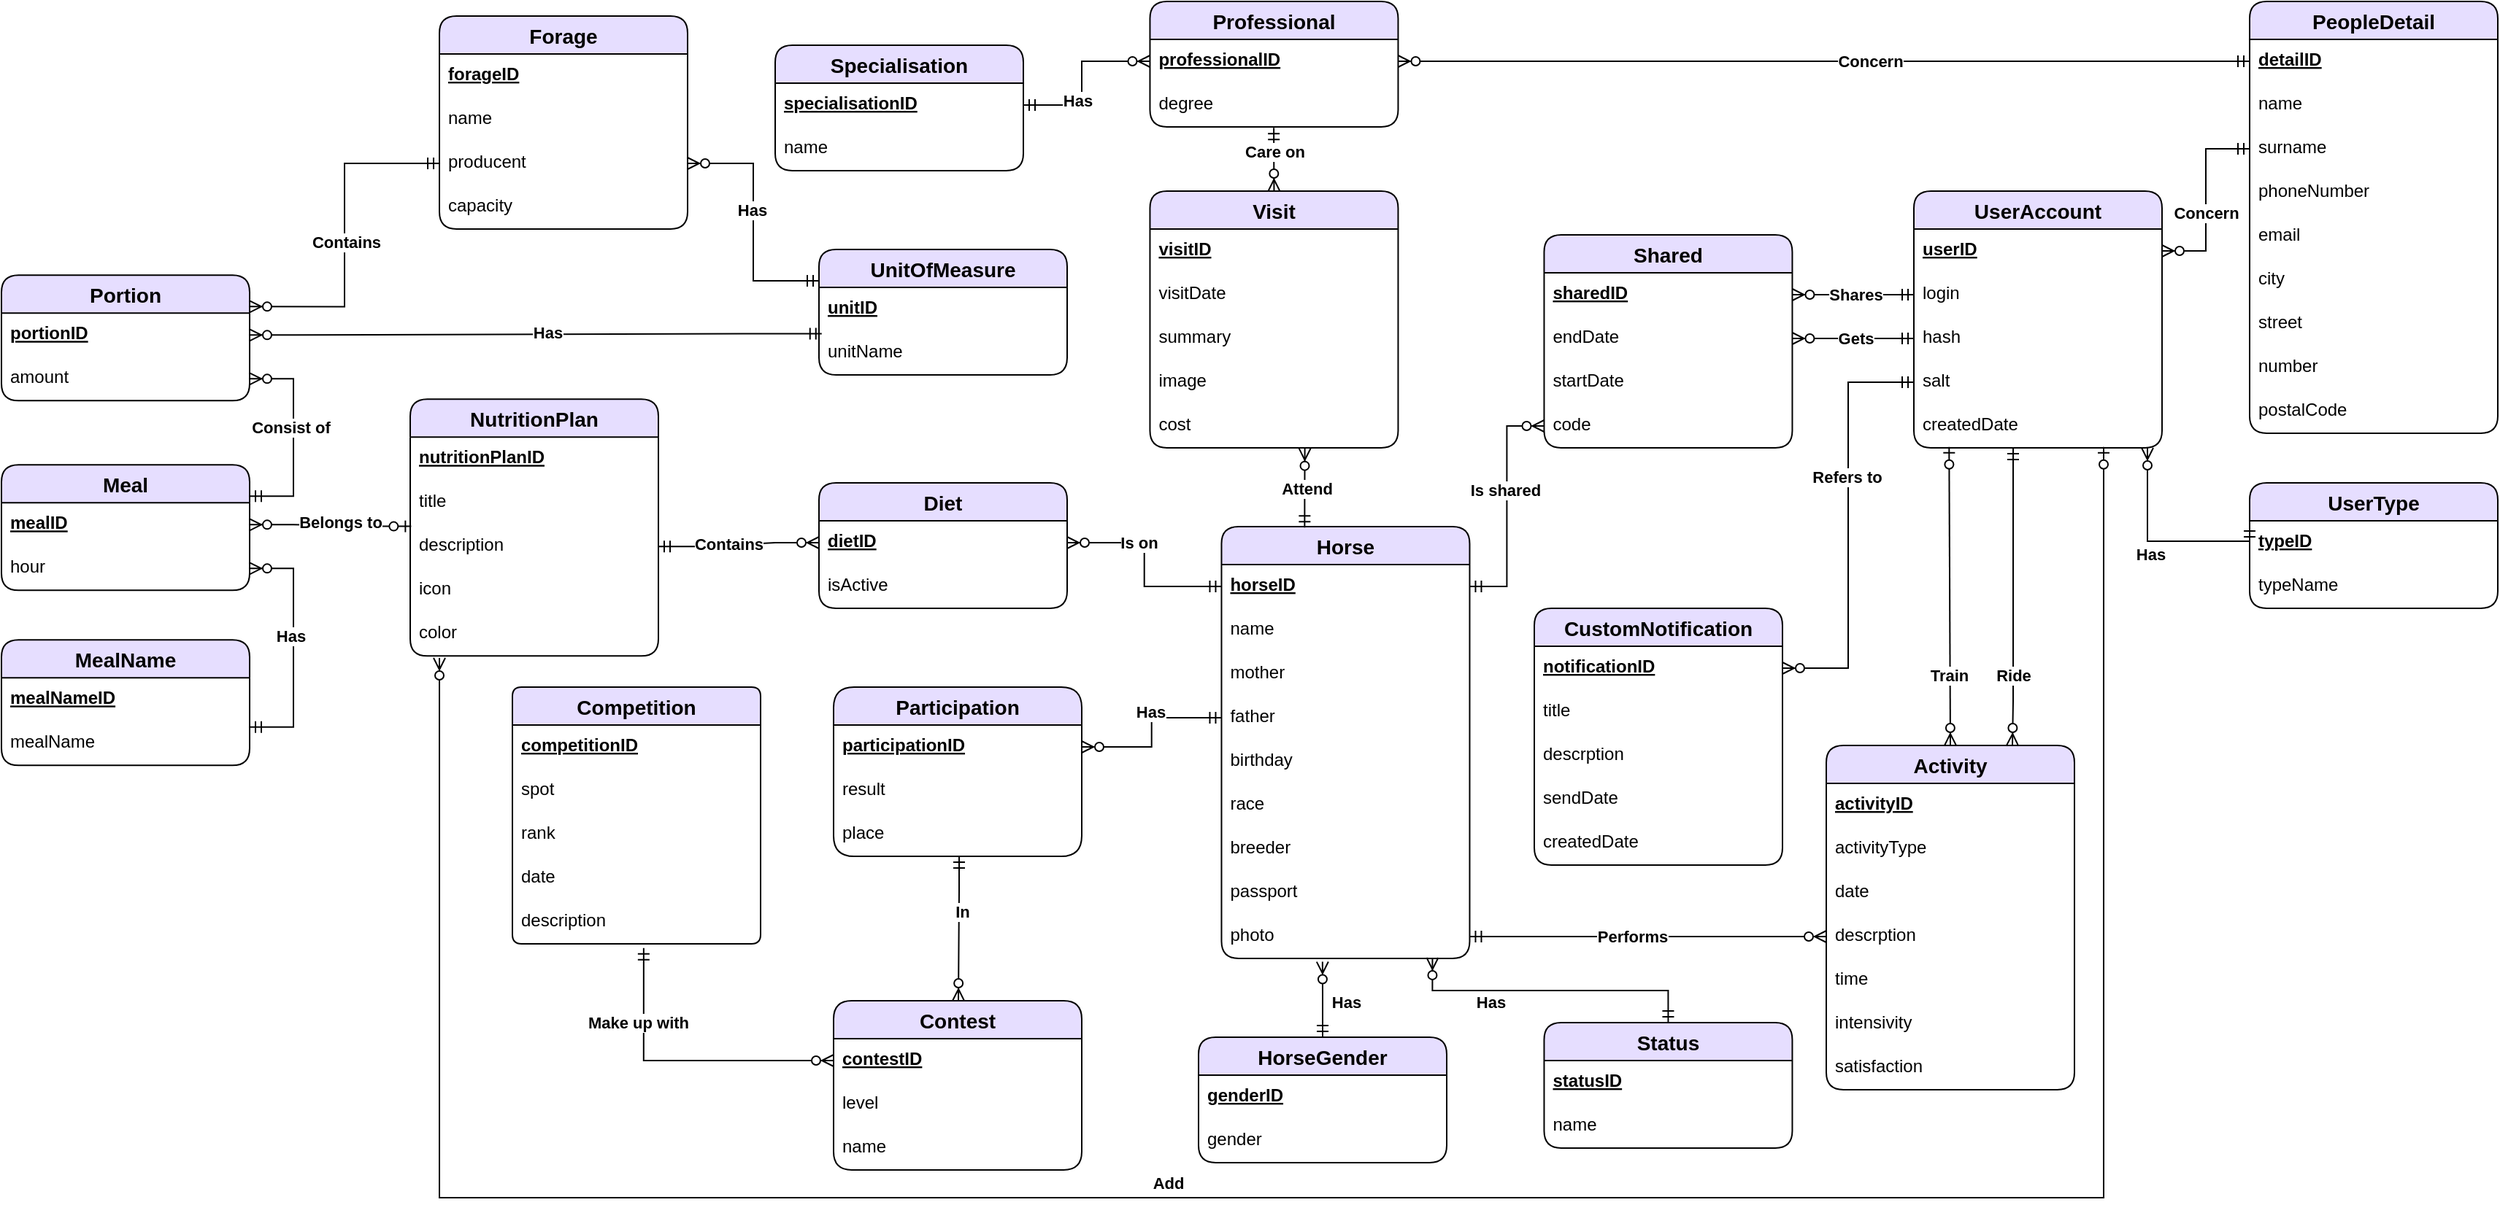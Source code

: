 <mxfile version="20.8.10" type="device"><diagram id="C5RBs43oDa-KdzZeNtuy" name="Page-1"><mxGraphModel dx="2208" dy="808" grid="1" gridSize="10" guides="1" tooltips="1" connect="1" arrows="1" fold="1" page="1" pageScale="1" pageWidth="827" pageHeight="1169" math="0" shadow="0"><root><mxCell id="WIyWlLk6GJQsqaUBKTNV-0"/><mxCell id="WIyWlLk6GJQsqaUBKTNV-1" parent="WIyWlLk6GJQsqaUBKTNV-0"/><mxCell id="zDGwmxYphDSbmNR07ebY-3" value="Forage" style="swimlane;fontStyle=1;childLayout=stackLayout;horizontal=1;startSize=26;horizontalStack=0;resizeParent=1;resizeParentMax=0;resizeLast=0;collapsible=1;marginBottom=0;align=center;fontSize=14;rounded=1;shadow=0;fillColor=#E6DEFF;swimlaneFillColor=#FFFFFF;" parent="WIyWlLk6GJQsqaUBKTNV-1" vertex="1"><mxGeometry x="-250" y="30" width="170" height="146" as="geometry"/></mxCell><mxCell id="zDGwmxYphDSbmNR07ebY-4" value="forageID" style="text;strokeColor=none;fillColor=none;spacingLeft=4;spacingRight=4;overflow=hidden;rotatable=0;points=[[0,0.5],[1,0.5]];portConstraint=eastwest;fontSize=12;fontStyle=5" parent="zDGwmxYphDSbmNR07ebY-3" vertex="1"><mxGeometry y="26" width="170" height="30" as="geometry"/></mxCell><mxCell id="zDGwmxYphDSbmNR07ebY-5" value="name" style="text;strokeColor=none;fillColor=none;spacingLeft=4;spacingRight=4;overflow=hidden;rotatable=0;points=[[0,0.5],[1,0.5]];portConstraint=eastwest;fontSize=12;" parent="zDGwmxYphDSbmNR07ebY-3" vertex="1"><mxGeometry y="56" width="170" height="30" as="geometry"/></mxCell><mxCell id="zDGwmxYphDSbmNR07ebY-8" value="producent" style="text;strokeColor=none;fillColor=none;spacingLeft=4;spacingRight=4;overflow=hidden;rotatable=0;points=[[0,0.5],[1,0.5]];portConstraint=eastwest;fontSize=12;" parent="zDGwmxYphDSbmNR07ebY-3" vertex="1"><mxGeometry y="86" width="170" height="30" as="geometry"/></mxCell><mxCell id="zDGwmxYphDSbmNR07ebY-6" value="capacity" style="text;strokeColor=none;fillColor=none;spacingLeft=4;spacingRight=4;overflow=hidden;rotatable=0;points=[[0,0.5],[1,0.5]];portConstraint=eastwest;fontSize=12;" parent="zDGwmxYphDSbmNR07ebY-3" vertex="1"><mxGeometry y="116" width="170" height="30" as="geometry"/></mxCell><mxCell id="zDGwmxYphDSbmNR07ebY-9" value="UnitOfMeasure" style="swimlane;fontStyle=1;childLayout=stackLayout;horizontal=1;startSize=26;horizontalStack=0;resizeParent=1;resizeParentMax=0;resizeLast=0;collapsible=1;marginBottom=0;align=center;fontSize=14;rounded=1;shadow=0;fillColor=#E6DEFF;swimlaneFillColor=#FFFFFF;" parent="WIyWlLk6GJQsqaUBKTNV-1" vertex="1"><mxGeometry x="10" y="190" width="170" height="86" as="geometry"/></mxCell><mxCell id="zDGwmxYphDSbmNR07ebY-10" value="unitID" style="text;strokeColor=none;fillColor=none;spacingLeft=4;spacingRight=4;overflow=hidden;rotatable=0;points=[[0,0.5],[1,0.5]];portConstraint=eastwest;fontSize=12;fontStyle=5" parent="zDGwmxYphDSbmNR07ebY-9" vertex="1"><mxGeometry y="26" width="170" height="30" as="geometry"/></mxCell><mxCell id="zDGwmxYphDSbmNR07ebY-11" value="unitName" style="text;strokeColor=none;fillColor=none;spacingLeft=4;spacingRight=4;overflow=hidden;rotatable=0;points=[[0,0.5],[1,0.5]];portConstraint=eastwest;fontSize=12;" parent="zDGwmxYphDSbmNR07ebY-9" vertex="1"><mxGeometry y="56" width="170" height="30" as="geometry"/></mxCell><mxCell id="zDGwmxYphDSbmNR07ebY-15" value="Visit" style="swimlane;fontStyle=1;childLayout=stackLayout;horizontal=1;startSize=26;horizontalStack=0;resizeParent=1;resizeParentMax=0;resizeLast=0;collapsible=1;marginBottom=0;align=center;fontSize=14;rounded=1;shadow=0;fillColor=#E6DEFF;swimlaneFillColor=#FFFFFF;" parent="WIyWlLk6GJQsqaUBKTNV-1" vertex="1"><mxGeometry x="236.73" y="150.0" width="170" height="176" as="geometry"/></mxCell><mxCell id="zDGwmxYphDSbmNR07ebY-16" value="visitID" style="text;strokeColor=none;fillColor=none;spacingLeft=4;spacingRight=4;overflow=hidden;rotatable=0;points=[[0,0.5],[1,0.5]];portConstraint=eastwest;fontSize=12;fontStyle=5" parent="zDGwmxYphDSbmNR07ebY-15" vertex="1"><mxGeometry y="26" width="170" height="30" as="geometry"/></mxCell><mxCell id="zDGwmxYphDSbmNR07ebY-17" value="visitDate" style="text;strokeColor=none;fillColor=none;spacingLeft=4;spacingRight=4;overflow=hidden;rotatable=0;points=[[0,0.5],[1,0.5]];portConstraint=eastwest;fontSize=12;" parent="zDGwmxYphDSbmNR07ebY-15" vertex="1"><mxGeometry y="56" width="170" height="30" as="geometry"/></mxCell><mxCell id="zDGwmxYphDSbmNR07ebY-18" value="summary" style="text;strokeColor=none;fillColor=none;spacingLeft=4;spacingRight=4;overflow=hidden;rotatable=0;points=[[0,0.5],[1,0.5]];portConstraint=eastwest;fontSize=12;" parent="zDGwmxYphDSbmNR07ebY-15" vertex="1"><mxGeometry y="86" width="170" height="30" as="geometry"/></mxCell><mxCell id="zDGwmxYphDSbmNR07ebY-19" value="image" style="text;strokeColor=none;fillColor=none;spacingLeft=4;spacingRight=4;overflow=hidden;rotatable=0;points=[[0,0.5],[1,0.5]];portConstraint=eastwest;fontSize=12;" parent="zDGwmxYphDSbmNR07ebY-15" vertex="1"><mxGeometry y="116" width="170" height="30" as="geometry"/></mxCell><mxCell id="zDGwmxYphDSbmNR07ebY-20" value="cost" style="text;strokeColor=none;fillColor=none;spacingLeft=4;spacingRight=4;overflow=hidden;rotatable=0;points=[[0,0.5],[1,0.5]];portConstraint=eastwest;fontSize=12;" parent="zDGwmxYphDSbmNR07ebY-15" vertex="1"><mxGeometry y="146" width="170" height="30" as="geometry"/></mxCell><mxCell id="zDGwmxYphDSbmNR07ebY-21" value="Professional" style="swimlane;fontStyle=1;childLayout=stackLayout;horizontal=1;startSize=26;horizontalStack=0;resizeParent=1;resizeParentMax=0;resizeLast=0;collapsible=1;marginBottom=0;align=center;fontSize=14;rounded=1;shadow=0;fillColor=#E6DEFF;swimlaneFillColor=#FFFFFF;" parent="WIyWlLk6GJQsqaUBKTNV-1" vertex="1"><mxGeometry x="236.73" y="20" width="170" height="86" as="geometry"/></mxCell><mxCell id="zDGwmxYphDSbmNR07ebY-22" value="professionalID" style="text;strokeColor=none;fillColor=none;spacingLeft=4;spacingRight=4;overflow=hidden;rotatable=0;points=[[0,0.5],[1,0.5]];portConstraint=eastwest;fontSize=12;fontStyle=5" parent="zDGwmxYphDSbmNR07ebY-21" vertex="1"><mxGeometry y="26" width="170" height="30" as="geometry"/></mxCell><mxCell id="zDGwmxYphDSbmNR07ebY-23" value="degree" style="text;strokeColor=none;fillColor=none;spacingLeft=4;spacingRight=4;overflow=hidden;rotatable=0;points=[[0,0.5],[1,0.5]];portConstraint=eastwest;fontSize=12;" parent="zDGwmxYphDSbmNR07ebY-21" vertex="1"><mxGeometry y="56" width="170" height="30" as="geometry"/></mxCell><mxCell id="zDGwmxYphDSbmNR07ebY-27" value="Specialisation" style="swimlane;fontStyle=1;childLayout=stackLayout;horizontal=1;startSize=26;horizontalStack=0;resizeParent=1;resizeParentMax=0;resizeLast=0;collapsible=1;marginBottom=0;align=center;fontSize=14;rounded=1;shadow=0;fillColor=#E6DEFF;swimlaneFillColor=#FFFFFF;" parent="WIyWlLk6GJQsqaUBKTNV-1" vertex="1"><mxGeometry x="-20" y="50" width="170" height="86" as="geometry"/></mxCell><mxCell id="zDGwmxYphDSbmNR07ebY-28" value="specialisationID" style="text;strokeColor=none;fillColor=none;spacingLeft=4;spacingRight=4;overflow=hidden;rotatable=0;points=[[0,0.5],[1,0.5]];portConstraint=eastwest;fontSize=12;fontStyle=5" parent="zDGwmxYphDSbmNR07ebY-27" vertex="1"><mxGeometry y="26" width="170" height="30" as="geometry"/></mxCell><mxCell id="zDGwmxYphDSbmNR07ebY-29" value="name" style="text;strokeColor=none;fillColor=none;spacingLeft=4;spacingRight=4;overflow=hidden;rotatable=0;points=[[0,0.5],[1,0.5]];portConstraint=eastwest;fontSize=12;" parent="zDGwmxYphDSbmNR07ebY-27" vertex="1"><mxGeometry y="56" width="170" height="30" as="geometry"/></mxCell><mxCell id="zDGwmxYphDSbmNR07ebY-30" value="Shared" style="swimlane;fontStyle=1;childLayout=stackLayout;horizontal=1;startSize=26;horizontalStack=0;resizeParent=1;resizeParentMax=0;resizeLast=0;collapsible=1;marginBottom=0;align=center;fontSize=14;rounded=1;shadow=0;fillColor=#E6DEFF;swimlaneFillColor=#FFFFFF;" parent="WIyWlLk6GJQsqaUBKTNV-1" vertex="1"><mxGeometry x="506.73" y="180" width="170" height="146" as="geometry"/></mxCell><mxCell id="zDGwmxYphDSbmNR07ebY-31" value="sharedID" style="text;strokeColor=none;fillColor=none;spacingLeft=4;spacingRight=4;overflow=hidden;rotatable=0;points=[[0,0.5],[1,0.5]];portConstraint=eastwest;fontSize=12;fontStyle=5" parent="zDGwmxYphDSbmNR07ebY-30" vertex="1"><mxGeometry y="26" width="170" height="30" as="geometry"/></mxCell><mxCell id="zDGwmxYphDSbmNR07ebY-32" value="endDate" style="text;strokeColor=none;fillColor=none;spacingLeft=4;spacingRight=4;overflow=hidden;rotatable=0;points=[[0,0.5],[1,0.5]];portConstraint=eastwest;fontSize=12;" parent="zDGwmxYphDSbmNR07ebY-30" vertex="1"><mxGeometry y="56" width="170" height="30" as="geometry"/></mxCell><mxCell id="zDGwmxYphDSbmNR07ebY-33" value="startDate" style="text;strokeColor=none;fillColor=none;spacingLeft=4;spacingRight=4;overflow=hidden;rotatable=0;points=[[0,0.5],[1,0.5]];portConstraint=eastwest;fontSize=12;" parent="zDGwmxYphDSbmNR07ebY-30" vertex="1"><mxGeometry y="86" width="170" height="30" as="geometry"/></mxCell><mxCell id="zDGwmxYphDSbmNR07ebY-34" value="code" style="text;strokeColor=none;fillColor=none;spacingLeft=4;spacingRight=4;overflow=hidden;rotatable=0;points=[[0,0.5],[1,0.5]];portConstraint=eastwest;fontSize=12;" parent="zDGwmxYphDSbmNR07ebY-30" vertex="1"><mxGeometry y="116" width="170" height="30" as="geometry"/></mxCell><mxCell id="zDGwmxYphDSbmNR07ebY-36" value="PeopleDetail" style="swimlane;fontStyle=1;childLayout=stackLayout;horizontal=1;startSize=26;horizontalStack=0;resizeParent=1;resizeParentMax=0;resizeLast=0;collapsible=1;marginBottom=0;align=center;fontSize=14;rounded=1;shadow=0;fillColor=#E6DEFF;swimlaneFillColor=#FFFFFF;" parent="WIyWlLk6GJQsqaUBKTNV-1" vertex="1"><mxGeometry x="990.0" y="20" width="170" height="296" as="geometry"/></mxCell><mxCell id="zDGwmxYphDSbmNR07ebY-37" value="detailID" style="text;strokeColor=none;fillColor=none;spacingLeft=4;spacingRight=4;overflow=hidden;rotatable=0;points=[[0,0.5],[1,0.5]];portConstraint=eastwest;fontSize=12;fontStyle=5" parent="zDGwmxYphDSbmNR07ebY-36" vertex="1"><mxGeometry y="26" width="170" height="30" as="geometry"/></mxCell><mxCell id="zDGwmxYphDSbmNR07ebY-38" value="name" style="text;strokeColor=none;fillColor=none;spacingLeft=4;spacingRight=4;overflow=hidden;rotatable=0;points=[[0,0.5],[1,0.5]];portConstraint=eastwest;fontSize=12;" parent="zDGwmxYphDSbmNR07ebY-36" vertex="1"><mxGeometry y="56" width="170" height="30" as="geometry"/></mxCell><mxCell id="zDGwmxYphDSbmNR07ebY-39" value="surname" style="text;strokeColor=none;fillColor=none;spacingLeft=4;spacingRight=4;overflow=hidden;rotatable=0;points=[[0,0.5],[1,0.5]];portConstraint=eastwest;fontSize=12;" parent="zDGwmxYphDSbmNR07ebY-36" vertex="1"><mxGeometry y="86" width="170" height="30" as="geometry"/></mxCell><mxCell id="zDGwmxYphDSbmNR07ebY-40" value="phoneNumber" style="text;strokeColor=none;fillColor=none;spacingLeft=4;spacingRight=4;overflow=hidden;rotatable=0;points=[[0,0.5],[1,0.5]];portConstraint=eastwest;fontSize=12;" parent="zDGwmxYphDSbmNR07ebY-36" vertex="1"><mxGeometry y="116" width="170" height="30" as="geometry"/></mxCell><mxCell id="zDGwmxYphDSbmNR07ebY-42" value="email" style="text;strokeColor=none;fillColor=none;spacingLeft=4;spacingRight=4;overflow=hidden;rotatable=0;points=[[0,0.5],[1,0.5]];portConstraint=eastwest;fontSize=12;" parent="zDGwmxYphDSbmNR07ebY-36" vertex="1"><mxGeometry y="146" width="170" height="30" as="geometry"/></mxCell><mxCell id="zDGwmxYphDSbmNR07ebY-43" value="city" style="text;strokeColor=none;fillColor=none;spacingLeft=4;spacingRight=4;overflow=hidden;rotatable=0;points=[[0,0.5],[1,0.5]];portConstraint=eastwest;fontSize=12;" parent="zDGwmxYphDSbmNR07ebY-36" vertex="1"><mxGeometry y="176" width="170" height="30" as="geometry"/></mxCell><mxCell id="zDGwmxYphDSbmNR07ebY-41" value="street" style="text;strokeColor=none;fillColor=none;spacingLeft=4;spacingRight=4;overflow=hidden;rotatable=0;points=[[0,0.5],[1,0.5]];portConstraint=eastwest;fontSize=12;" parent="zDGwmxYphDSbmNR07ebY-36" vertex="1"><mxGeometry y="206" width="170" height="30" as="geometry"/></mxCell><mxCell id="zDGwmxYphDSbmNR07ebY-44" value="number" style="text;strokeColor=none;fillColor=none;spacingLeft=4;spacingRight=4;overflow=hidden;rotatable=0;points=[[0,0.5],[1,0.5]];portConstraint=eastwest;fontSize=12;" parent="zDGwmxYphDSbmNR07ebY-36" vertex="1"><mxGeometry y="236" width="170" height="30" as="geometry"/></mxCell><mxCell id="zDGwmxYphDSbmNR07ebY-45" value="postalCode" style="text;strokeColor=none;fillColor=none;spacingLeft=4;spacingRight=4;overflow=hidden;rotatable=0;points=[[0,0.5],[1,0.5]];portConstraint=eastwest;fontSize=12;" parent="zDGwmxYphDSbmNR07ebY-36" vertex="1"><mxGeometry y="266" width="170" height="30" as="geometry"/></mxCell><mxCell id="zDGwmxYphDSbmNR07ebY-46" value="UserType" style="swimlane;fontStyle=1;childLayout=stackLayout;horizontal=1;startSize=26;horizontalStack=0;resizeParent=1;resizeParentMax=0;resizeLast=0;collapsible=1;marginBottom=0;align=center;fontSize=14;rounded=1;shadow=0;fillColor=#E6DEFF;swimlaneFillColor=#FFFFFF;" parent="WIyWlLk6GJQsqaUBKTNV-1" vertex="1"><mxGeometry x="990.0" y="350" width="170" height="86" as="geometry"/></mxCell><mxCell id="zDGwmxYphDSbmNR07ebY-47" value="typeID" style="text;strokeColor=none;fillColor=none;spacingLeft=4;spacingRight=4;overflow=hidden;rotatable=0;points=[[0,0.5],[1,0.5]];portConstraint=eastwest;fontSize=12;fontStyle=5" parent="zDGwmxYphDSbmNR07ebY-46" vertex="1"><mxGeometry y="26" width="170" height="30" as="geometry"/></mxCell><mxCell id="zDGwmxYphDSbmNR07ebY-48" value="typeName" style="text;strokeColor=none;fillColor=none;spacingLeft=4;spacingRight=4;overflow=hidden;rotatable=0;points=[[0,0.5],[1,0.5]];portConstraint=eastwest;fontSize=12;" parent="zDGwmxYphDSbmNR07ebY-46" vertex="1"><mxGeometry y="56" width="170" height="30" as="geometry"/></mxCell><mxCell id="zDGwmxYphDSbmNR07ebY-49" value="UserAccount" style="swimlane;fontStyle=1;childLayout=stackLayout;horizontal=1;startSize=26;horizontalStack=0;resizeParent=1;resizeParentMax=0;resizeLast=0;collapsible=1;marginBottom=0;align=center;fontSize=14;rounded=1;shadow=0;fillColor=#E6DEFF;swimlaneFillColor=#FFFFFF;" parent="WIyWlLk6GJQsqaUBKTNV-1" vertex="1"><mxGeometry x="760.0" y="150" width="170" height="176" as="geometry"/></mxCell><mxCell id="zDGwmxYphDSbmNR07ebY-50" value="userID" style="text;strokeColor=none;fillColor=none;spacingLeft=4;spacingRight=4;overflow=hidden;rotatable=0;points=[[0,0.5],[1,0.5]];portConstraint=eastwest;fontSize=12;fontStyle=5" parent="zDGwmxYphDSbmNR07ebY-49" vertex="1"><mxGeometry y="26" width="170" height="30" as="geometry"/></mxCell><mxCell id="zDGwmxYphDSbmNR07ebY-51" value="login" style="text;strokeColor=none;fillColor=none;spacingLeft=4;spacingRight=4;overflow=hidden;rotatable=0;points=[[0,0.5],[1,0.5]];portConstraint=eastwest;fontSize=12;" parent="zDGwmxYphDSbmNR07ebY-49" vertex="1"><mxGeometry y="56" width="170" height="30" as="geometry"/></mxCell><mxCell id="zDGwmxYphDSbmNR07ebY-52" value="hash" style="text;strokeColor=none;fillColor=none;spacingLeft=4;spacingRight=4;overflow=hidden;rotatable=0;points=[[0,0.5],[1,0.5]];portConstraint=eastwest;fontSize=12;" parent="zDGwmxYphDSbmNR07ebY-49" vertex="1"><mxGeometry y="86" width="170" height="30" as="geometry"/></mxCell><mxCell id="zDGwmxYphDSbmNR07ebY-53" value="salt" style="text;strokeColor=none;fillColor=none;spacingLeft=4;spacingRight=4;overflow=hidden;rotatable=0;points=[[0,0.5],[1,0.5]];portConstraint=eastwest;fontSize=12;" parent="zDGwmxYphDSbmNR07ebY-49" vertex="1"><mxGeometry y="116" width="170" height="30" as="geometry"/></mxCell><mxCell id="zDGwmxYphDSbmNR07ebY-54" value="createdDate" style="text;strokeColor=none;fillColor=none;spacingLeft=4;spacingRight=4;overflow=hidden;rotatable=0;points=[[0,0.5],[1,0.5]];portConstraint=eastwest;fontSize=12;" parent="zDGwmxYphDSbmNR07ebY-49" vertex="1"><mxGeometry y="146" width="170" height="30" as="geometry"/></mxCell><mxCell id="zDGwmxYphDSbmNR07ebY-55" value="Horse" style="swimlane;fontStyle=1;childLayout=stackLayout;horizontal=1;startSize=26;horizontalStack=0;resizeParent=1;resizeParentMax=0;resizeLast=0;collapsible=1;marginBottom=0;align=center;fontSize=14;rounded=1;shadow=0;fillColor=#E6DEFF;swimlaneFillColor=#FFFFFF;" parent="WIyWlLk6GJQsqaUBKTNV-1" vertex="1"><mxGeometry x="285.73" y="380" width="170" height="296" as="geometry"/></mxCell><mxCell id="zDGwmxYphDSbmNR07ebY-56" value="horseID" style="text;strokeColor=none;fillColor=none;spacingLeft=4;spacingRight=4;overflow=hidden;rotatable=0;points=[[0,0.5],[1,0.5]];portConstraint=eastwest;fontSize=12;fontStyle=5" parent="zDGwmxYphDSbmNR07ebY-55" vertex="1"><mxGeometry y="26" width="170" height="30" as="geometry"/></mxCell><mxCell id="zDGwmxYphDSbmNR07ebY-57" value="name" style="text;strokeColor=none;fillColor=none;spacingLeft=4;spacingRight=4;overflow=hidden;rotatable=0;points=[[0,0.5],[1,0.5]];portConstraint=eastwest;fontSize=12;" parent="zDGwmxYphDSbmNR07ebY-55" vertex="1"><mxGeometry y="56" width="170" height="30" as="geometry"/></mxCell><mxCell id="zDGwmxYphDSbmNR07ebY-58" value="mother" style="text;strokeColor=none;fillColor=none;spacingLeft=4;spacingRight=4;overflow=hidden;rotatable=0;points=[[0,0.5],[1,0.5]];portConstraint=eastwest;fontSize=12;" parent="zDGwmxYphDSbmNR07ebY-55" vertex="1"><mxGeometry y="86" width="170" height="30" as="geometry"/></mxCell><mxCell id="zDGwmxYphDSbmNR07ebY-59" value="father" style="text;strokeColor=none;fillColor=none;spacingLeft=4;spacingRight=4;overflow=hidden;rotatable=0;points=[[0,0.5],[1,0.5]];portConstraint=eastwest;fontSize=12;" parent="zDGwmxYphDSbmNR07ebY-55" vertex="1"><mxGeometry y="116" width="170" height="30" as="geometry"/></mxCell><mxCell id="zDGwmxYphDSbmNR07ebY-60" value="birthday" style="text;strokeColor=none;fillColor=none;spacingLeft=4;spacingRight=4;overflow=hidden;rotatable=0;points=[[0,0.5],[1,0.5]];portConstraint=eastwest;fontSize=12;" parent="zDGwmxYphDSbmNR07ebY-55" vertex="1"><mxGeometry y="146" width="170" height="30" as="geometry"/></mxCell><mxCell id="zDGwmxYphDSbmNR07ebY-61" value="race" style="text;strokeColor=none;fillColor=none;spacingLeft=4;spacingRight=4;overflow=hidden;rotatable=0;points=[[0,0.5],[1,0.5]];portConstraint=eastwest;fontSize=12;" parent="zDGwmxYphDSbmNR07ebY-55" vertex="1"><mxGeometry y="176" width="170" height="30" as="geometry"/></mxCell><mxCell id="zDGwmxYphDSbmNR07ebY-63" value="breeder" style="text;strokeColor=none;fillColor=none;spacingLeft=4;spacingRight=4;overflow=hidden;rotatable=0;points=[[0,0.5],[1,0.5]];portConstraint=eastwest;fontSize=12;" parent="zDGwmxYphDSbmNR07ebY-55" vertex="1"><mxGeometry y="206" width="170" height="30" as="geometry"/></mxCell><mxCell id="zDGwmxYphDSbmNR07ebY-62" value="passport" style="text;strokeColor=none;fillColor=none;spacingLeft=4;spacingRight=4;overflow=hidden;rotatable=0;points=[[0,0.5],[1,0.5]];portConstraint=eastwest;fontSize=12;" parent="zDGwmxYphDSbmNR07ebY-55" vertex="1"><mxGeometry y="236" width="170" height="30" as="geometry"/></mxCell><mxCell id="zDGwmxYphDSbmNR07ebY-64" value="photo" style="text;strokeColor=none;fillColor=none;spacingLeft=4;spacingRight=4;overflow=hidden;rotatable=0;points=[[0,0.5],[1,0.5]];portConstraint=eastwest;fontSize=12;" parent="zDGwmxYphDSbmNR07ebY-55" vertex="1"><mxGeometry y="266" width="170" height="30" as="geometry"/></mxCell><mxCell id="zDGwmxYphDSbmNR07ebY-65" value="Activity" style="swimlane;fontStyle=1;childLayout=stackLayout;horizontal=1;startSize=26;horizontalStack=0;resizeParent=1;resizeParentMax=0;resizeLast=0;collapsible=1;marginBottom=0;align=center;fontSize=14;rounded=1;shadow=0;fillColor=#E6DEFF;swimlaneFillColor=#FFFFFF;" parent="WIyWlLk6GJQsqaUBKTNV-1" vertex="1"><mxGeometry x="700.0" y="530" width="170" height="236" as="geometry"/></mxCell><mxCell id="zDGwmxYphDSbmNR07ebY-66" value="activityID" style="text;strokeColor=none;fillColor=none;spacingLeft=4;spacingRight=4;overflow=hidden;rotatable=0;points=[[0,0.5],[1,0.5]];portConstraint=eastwest;fontSize=12;fontStyle=5" parent="zDGwmxYphDSbmNR07ebY-65" vertex="1"><mxGeometry y="26" width="170" height="30" as="geometry"/></mxCell><mxCell id="zDGwmxYphDSbmNR07ebY-67" value="activityType" style="text;strokeColor=none;fillColor=none;spacingLeft=4;spacingRight=4;overflow=hidden;rotatable=0;points=[[0,0.5],[1,0.5]];portConstraint=eastwest;fontSize=12;" parent="zDGwmxYphDSbmNR07ebY-65" vertex="1"><mxGeometry y="56" width="170" height="30" as="geometry"/></mxCell><mxCell id="zDGwmxYphDSbmNR07ebY-68" value="date" style="text;strokeColor=none;fillColor=none;spacingLeft=4;spacingRight=4;overflow=hidden;rotatable=0;points=[[0,0.5],[1,0.5]];portConstraint=eastwest;fontSize=12;" parent="zDGwmxYphDSbmNR07ebY-65" vertex="1"><mxGeometry y="86" width="170" height="30" as="geometry"/></mxCell><mxCell id="zDGwmxYphDSbmNR07ebY-69" value="descrption" style="text;strokeColor=none;fillColor=none;spacingLeft=4;spacingRight=4;overflow=hidden;rotatable=0;points=[[0,0.5],[1,0.5]];portConstraint=eastwest;fontSize=12;" parent="zDGwmxYphDSbmNR07ebY-65" vertex="1"><mxGeometry y="116" width="170" height="30" as="geometry"/></mxCell><mxCell id="zDGwmxYphDSbmNR07ebY-70" value="time" style="text;strokeColor=none;fillColor=none;spacingLeft=4;spacingRight=4;overflow=hidden;rotatable=0;points=[[0,0.5],[1,0.5]];portConstraint=eastwest;fontSize=12;" parent="zDGwmxYphDSbmNR07ebY-65" vertex="1"><mxGeometry y="146" width="170" height="30" as="geometry"/></mxCell><mxCell id="zDGwmxYphDSbmNR07ebY-71" value="intensivity" style="text;strokeColor=none;fillColor=none;spacingLeft=4;spacingRight=4;overflow=hidden;rotatable=0;points=[[0,0.5],[1,0.5]];portConstraint=eastwest;fontSize=12;" parent="zDGwmxYphDSbmNR07ebY-65" vertex="1"><mxGeometry y="176" width="170" height="30" as="geometry"/></mxCell><mxCell id="zDGwmxYphDSbmNR07ebY-72" value="satisfaction" style="text;strokeColor=none;fillColor=none;spacingLeft=4;spacingRight=4;overflow=hidden;rotatable=0;points=[[0,0.5],[1,0.5]];portConstraint=eastwest;fontSize=12;" parent="zDGwmxYphDSbmNR07ebY-65" vertex="1"><mxGeometry y="206" width="170" height="30" as="geometry"/></mxCell><mxCell id="zDGwmxYphDSbmNR07ebY-75" value="CustomNotification" style="swimlane;fontStyle=1;childLayout=stackLayout;horizontal=1;startSize=26;horizontalStack=0;resizeParent=1;resizeParentMax=0;resizeLast=0;collapsible=1;marginBottom=0;align=center;fontSize=14;rounded=1;shadow=0;fillColor=#E6DEFF;swimlaneFillColor=#FFFFFF;" parent="WIyWlLk6GJQsqaUBKTNV-1" vertex="1"><mxGeometry x="500.0" y="436" width="170" height="176" as="geometry"/></mxCell><mxCell id="zDGwmxYphDSbmNR07ebY-76" value="notificationID" style="text;strokeColor=none;fillColor=none;spacingLeft=4;spacingRight=4;overflow=hidden;rotatable=0;points=[[0,0.5],[1,0.5]];portConstraint=eastwest;fontSize=12;fontStyle=5" parent="zDGwmxYphDSbmNR07ebY-75" vertex="1"><mxGeometry y="26" width="170" height="30" as="geometry"/></mxCell><mxCell id="zDGwmxYphDSbmNR07ebY-77" value="title" style="text;strokeColor=none;fillColor=none;spacingLeft=4;spacingRight=4;overflow=hidden;rotatable=0;points=[[0,0.5],[1,0.5]];portConstraint=eastwest;fontSize=12;" parent="zDGwmxYphDSbmNR07ebY-75" vertex="1"><mxGeometry y="56" width="170" height="30" as="geometry"/></mxCell><mxCell id="zDGwmxYphDSbmNR07ebY-79" value="descrption" style="text;strokeColor=none;fillColor=none;spacingLeft=4;spacingRight=4;overflow=hidden;rotatable=0;points=[[0,0.5],[1,0.5]];portConstraint=eastwest;fontSize=12;" parent="zDGwmxYphDSbmNR07ebY-75" vertex="1"><mxGeometry y="86" width="170" height="30" as="geometry"/></mxCell><mxCell id="zDGwmxYphDSbmNR07ebY-78" value="sendDate" style="text;strokeColor=none;fillColor=none;spacingLeft=4;spacingRight=4;overflow=hidden;rotatable=0;points=[[0,0.5],[1,0.5]];portConstraint=eastwest;fontSize=12;" parent="zDGwmxYphDSbmNR07ebY-75" vertex="1"><mxGeometry y="116" width="170" height="30" as="geometry"/></mxCell><mxCell id="zDGwmxYphDSbmNR07ebY-80" value="createdDate" style="text;strokeColor=none;fillColor=none;spacingLeft=4;spacingRight=4;overflow=hidden;rotatable=0;points=[[0,0.5],[1,0.5]];portConstraint=eastwest;fontSize=12;" parent="zDGwmxYphDSbmNR07ebY-75" vertex="1"><mxGeometry y="146" width="170" height="30" as="geometry"/></mxCell><mxCell id="zDGwmxYphDSbmNR07ebY-83" value="Status" style="swimlane;fontStyle=1;childLayout=stackLayout;horizontal=1;startSize=26;horizontalStack=0;resizeParent=1;resizeParentMax=0;resizeLast=0;collapsible=1;marginBottom=0;align=center;fontSize=14;rounded=1;shadow=0;fillColor=#E6DEFF;swimlaneFillColor=#FFFFFF;" parent="WIyWlLk6GJQsqaUBKTNV-1" vertex="1"><mxGeometry x="506.73" y="720" width="170" height="86" as="geometry"/></mxCell><mxCell id="zDGwmxYphDSbmNR07ebY-84" value="statusID" style="text;strokeColor=none;fillColor=none;spacingLeft=4;spacingRight=4;overflow=hidden;rotatable=0;points=[[0,0.5],[1,0.5]];portConstraint=eastwest;fontSize=12;fontStyle=5" parent="zDGwmxYphDSbmNR07ebY-83" vertex="1"><mxGeometry y="26" width="170" height="30" as="geometry"/></mxCell><mxCell id="zDGwmxYphDSbmNR07ebY-85" value="name" style="text;strokeColor=none;fillColor=none;spacingLeft=4;spacingRight=4;overflow=hidden;rotatable=0;points=[[0,0.5],[1,0.5]];portConstraint=eastwest;fontSize=12;" parent="zDGwmxYphDSbmNR07ebY-83" vertex="1"><mxGeometry y="56" width="170" height="30" as="geometry"/></mxCell><mxCell id="zDGwmxYphDSbmNR07ebY-86" value="HorseGender" style="swimlane;fontStyle=1;childLayout=stackLayout;horizontal=1;startSize=26;horizontalStack=0;resizeParent=1;resizeParentMax=0;resizeLast=0;collapsible=1;marginBottom=0;align=center;fontSize=14;rounded=1;shadow=0;fillColor=#E6DEFF;swimlaneFillColor=#FFFFFF;" parent="WIyWlLk6GJQsqaUBKTNV-1" vertex="1"><mxGeometry x="270" y="730" width="170" height="86" as="geometry"/></mxCell><mxCell id="zDGwmxYphDSbmNR07ebY-87" value="genderID" style="text;strokeColor=none;fillColor=none;spacingLeft=4;spacingRight=4;overflow=hidden;rotatable=0;points=[[0,0.5],[1,0.5]];portConstraint=eastwest;fontSize=12;fontStyle=5" parent="zDGwmxYphDSbmNR07ebY-86" vertex="1"><mxGeometry y="26" width="170" height="30" as="geometry"/></mxCell><mxCell id="zDGwmxYphDSbmNR07ebY-88" value="gender" style="text;strokeColor=none;fillColor=none;spacingLeft=4;spacingRight=4;overflow=hidden;rotatable=0;points=[[0,0.5],[1,0.5]];portConstraint=eastwest;fontSize=12;" parent="zDGwmxYphDSbmNR07ebY-86" vertex="1"><mxGeometry y="56" width="170" height="30" as="geometry"/></mxCell><mxCell id="zDGwmxYphDSbmNR07ebY-89" value="Competition" style="swimlane;fontStyle=1;childLayout=stackLayout;horizontal=1;startSize=26;horizontalStack=0;resizeParent=1;resizeParentMax=0;resizeLast=0;collapsible=1;marginBottom=0;align=center;fontSize=14;rounded=1;shadow=0;fillColor=#E6DEFF;swimlaneFillColor=#FFFFFF;arcSize=8;" parent="WIyWlLk6GJQsqaUBKTNV-1" vertex="1"><mxGeometry x="-200" y="490" width="170" height="176" as="geometry"/></mxCell><mxCell id="zDGwmxYphDSbmNR07ebY-90" value="competitionID" style="text;strokeColor=none;fillColor=none;spacingLeft=4;spacingRight=4;overflow=hidden;rotatable=0;points=[[0,0.5],[1,0.5]];portConstraint=eastwest;fontSize=12;fontStyle=5" parent="zDGwmxYphDSbmNR07ebY-89" vertex="1"><mxGeometry y="26" width="170" height="30" as="geometry"/></mxCell><mxCell id="zDGwmxYphDSbmNR07ebY-91" value="spot" style="text;strokeColor=none;fillColor=none;spacingLeft=4;spacingRight=4;overflow=hidden;rotatable=0;points=[[0,0.5],[1,0.5]];portConstraint=eastwest;fontSize=12;" parent="zDGwmxYphDSbmNR07ebY-89" vertex="1"><mxGeometry y="56" width="170" height="30" as="geometry"/></mxCell><mxCell id="zDGwmxYphDSbmNR07ebY-92" value="rank" style="text;strokeColor=none;fillColor=none;spacingLeft=4;spacingRight=4;overflow=hidden;rotatable=0;points=[[0,0.5],[1,0.5]];portConstraint=eastwest;fontSize=12;" parent="zDGwmxYphDSbmNR07ebY-89" vertex="1"><mxGeometry y="86" width="170" height="30" as="geometry"/></mxCell><mxCell id="zDGwmxYphDSbmNR07ebY-93" value="date" style="text;strokeColor=none;fillColor=none;spacingLeft=4;spacingRight=4;overflow=hidden;rotatable=0;points=[[0,0.5],[1,0.5]];portConstraint=eastwest;fontSize=12;" parent="zDGwmxYphDSbmNR07ebY-89" vertex="1"><mxGeometry y="116" width="170" height="30" as="geometry"/></mxCell><mxCell id="zDGwmxYphDSbmNR07ebY-94" value="description&#10;" style="text;strokeColor=none;fillColor=none;spacingLeft=4;spacingRight=4;overflow=hidden;rotatable=0;points=[[0,0.5],[1,0.5]];portConstraint=eastwest;fontSize=12;" parent="zDGwmxYphDSbmNR07ebY-89" vertex="1"><mxGeometry y="146" width="170" height="30" as="geometry"/></mxCell><mxCell id="zDGwmxYphDSbmNR07ebY-107" value="NutritionPlan" style="swimlane;fontStyle=1;childLayout=stackLayout;horizontal=1;startSize=26;horizontalStack=0;resizeParent=1;resizeParentMax=0;resizeLast=0;collapsible=1;marginBottom=0;align=center;fontSize=14;rounded=1;shadow=0;fillColor=#E6DEFF;swimlaneFillColor=#FFFFFF;" parent="WIyWlLk6GJQsqaUBKTNV-1" vertex="1"><mxGeometry x="-270" y="292.67" width="170" height="176" as="geometry"/></mxCell><mxCell id="zDGwmxYphDSbmNR07ebY-108" value="nutritionPlanID" style="text;strokeColor=none;fillColor=none;spacingLeft=4;spacingRight=4;overflow=hidden;rotatable=0;points=[[0,0.5],[1,0.5]];portConstraint=eastwest;fontSize=12;fontStyle=5" parent="zDGwmxYphDSbmNR07ebY-107" vertex="1"><mxGeometry y="26" width="170" height="30" as="geometry"/></mxCell><mxCell id="zDGwmxYphDSbmNR07ebY-109" value="title" style="text;strokeColor=none;fillColor=none;spacingLeft=4;spacingRight=4;overflow=hidden;rotatable=0;points=[[0,0.5],[1,0.5]];portConstraint=eastwest;fontSize=12;" parent="zDGwmxYphDSbmNR07ebY-107" vertex="1"><mxGeometry y="56" width="170" height="30" as="geometry"/></mxCell><mxCell id="zDGwmxYphDSbmNR07ebY-110" value="description" style="text;strokeColor=none;fillColor=none;spacingLeft=4;spacingRight=4;overflow=hidden;rotatable=0;points=[[0,0.5],[1,0.5]];portConstraint=eastwest;fontSize=12;" parent="zDGwmxYphDSbmNR07ebY-107" vertex="1"><mxGeometry y="86" width="170" height="30" as="geometry"/></mxCell><mxCell id="zDGwmxYphDSbmNR07ebY-111" value="icon" style="text;strokeColor=none;fillColor=none;spacingLeft=4;spacingRight=4;overflow=hidden;rotatable=0;points=[[0,0.5],[1,0.5]];portConstraint=eastwest;fontSize=12;" parent="zDGwmxYphDSbmNR07ebY-107" vertex="1"><mxGeometry y="116" width="170" height="30" as="geometry"/></mxCell><mxCell id="zDGwmxYphDSbmNR07ebY-112" value="color" style="text;strokeColor=none;fillColor=none;spacingLeft=4;spacingRight=4;overflow=hidden;rotatable=0;points=[[0,0.5],[1,0.5]];portConstraint=eastwest;fontSize=12;" parent="zDGwmxYphDSbmNR07ebY-107" vertex="1"><mxGeometry y="146" width="170" height="30" as="geometry"/></mxCell><mxCell id="zDGwmxYphDSbmNR07ebY-113" value="Portion" style="swimlane;fontStyle=1;childLayout=stackLayout;horizontal=1;startSize=26;horizontalStack=0;resizeParent=1;resizeParentMax=0;resizeLast=0;collapsible=1;marginBottom=0;align=center;fontSize=14;rounded=1;shadow=0;fillColor=#E6DEFF;swimlaneFillColor=#FFFFFF;" parent="WIyWlLk6GJQsqaUBKTNV-1" vertex="1"><mxGeometry x="-550" y="207.67" width="170" height="86" as="geometry"/></mxCell><mxCell id="zDGwmxYphDSbmNR07ebY-114" value="portionID" style="text;strokeColor=none;fillColor=none;spacingLeft=4;spacingRight=4;overflow=hidden;rotatable=0;points=[[0,0.5],[1,0.5]];portConstraint=eastwest;fontSize=12;fontStyle=5" parent="zDGwmxYphDSbmNR07ebY-113" vertex="1"><mxGeometry y="26" width="170" height="30" as="geometry"/></mxCell><mxCell id="zDGwmxYphDSbmNR07ebY-115" value="amount" style="text;strokeColor=none;fillColor=none;spacingLeft=4;spacingRight=4;overflow=hidden;rotatable=0;points=[[0,0.5],[1,0.5]];portConstraint=eastwest;fontSize=12;" parent="zDGwmxYphDSbmNR07ebY-113" vertex="1"><mxGeometry y="56" width="170" height="30" as="geometry"/></mxCell><mxCell id="zDGwmxYphDSbmNR07ebY-119" value="MealName" style="swimlane;fontStyle=1;childLayout=stackLayout;horizontal=1;startSize=26;horizontalStack=0;resizeParent=1;resizeParentMax=0;resizeLast=0;collapsible=1;marginBottom=0;align=center;fontSize=14;rounded=1;shadow=0;fillColor=#E6DEFF;swimlaneFillColor=#FFFFFF;" parent="WIyWlLk6GJQsqaUBKTNV-1" vertex="1"><mxGeometry x="-550" y="457.67" width="170" height="86" as="geometry"/></mxCell><mxCell id="zDGwmxYphDSbmNR07ebY-120" value="mealNameID" style="text;strokeColor=none;fillColor=none;spacingLeft=4;spacingRight=4;overflow=hidden;rotatable=0;points=[[0,0.5],[1,0.5]];portConstraint=eastwest;fontSize=12;fontStyle=5" parent="zDGwmxYphDSbmNR07ebY-119" vertex="1"><mxGeometry y="26" width="170" height="30" as="geometry"/></mxCell><mxCell id="zDGwmxYphDSbmNR07ebY-121" value="mealName" style="text;strokeColor=none;fillColor=none;spacingLeft=4;spacingRight=4;overflow=hidden;rotatable=0;points=[[0,0.5],[1,0.5]];portConstraint=eastwest;fontSize=12;" parent="zDGwmxYphDSbmNR07ebY-119" vertex="1"><mxGeometry y="56" width="170" height="30" as="geometry"/></mxCell><mxCell id="zDGwmxYphDSbmNR07ebY-122" value="Meal" style="swimlane;fontStyle=1;childLayout=stackLayout;horizontal=1;startSize=26;horizontalStack=0;resizeParent=1;resizeParentMax=0;resizeLast=0;collapsible=1;marginBottom=0;align=center;fontSize=14;rounded=1;shadow=0;fillColor=#E6DEFF;swimlaneFillColor=#FFFFFF;" parent="WIyWlLk6GJQsqaUBKTNV-1" vertex="1"><mxGeometry x="-550" y="337.67" width="170" height="86" as="geometry"/></mxCell><mxCell id="zDGwmxYphDSbmNR07ebY-123" value="mealID" style="text;strokeColor=none;fillColor=none;spacingLeft=4;spacingRight=4;overflow=hidden;rotatable=0;points=[[0,0.5],[1,0.5]];portConstraint=eastwest;fontSize=12;fontStyle=5" parent="zDGwmxYphDSbmNR07ebY-122" vertex="1"><mxGeometry y="26" width="170" height="30" as="geometry"/></mxCell><mxCell id="zDGwmxYphDSbmNR07ebY-124" value="hour" style="text;strokeColor=none;fillColor=none;spacingLeft=4;spacingRight=4;overflow=hidden;rotatable=0;points=[[0,0.5],[1,0.5]];portConstraint=eastwest;fontSize=12;" parent="zDGwmxYphDSbmNR07ebY-122" vertex="1"><mxGeometry y="56" width="170" height="30" as="geometry"/></mxCell><mxCell id="zDGwmxYphDSbmNR07ebY-128" value="" style="edgeStyle=entityRelationEdgeStyle;fontSize=12;html=1;endArrow=ERzeroToMany;startArrow=ERzeroToOne;rounded=0;entryX=1;entryY=0.5;entryDx=0;entryDy=0;exitX=0.004;exitY=0.038;exitDx=0;exitDy=0;exitPerimeter=0;" parent="WIyWlLk6GJQsqaUBKTNV-1" source="zDGwmxYphDSbmNR07ebY-110" target="zDGwmxYphDSbmNR07ebY-123" edge="1"><mxGeometry width="100" height="100" relative="1" as="geometry"><mxPoint x="-120" y="-100" as="sourcePoint"/><mxPoint x="-250" y="-130" as="targetPoint"/></mxGeometry></mxCell><mxCell id="zDGwmxYphDSbmNR07ebY-175" value="&lt;b&gt;Belongs to&lt;/b&gt;" style="edgeLabel;html=1;align=center;verticalAlign=middle;resizable=0;points=[];" parent="zDGwmxYphDSbmNR07ebY-128" vertex="1" connectable="0"><mxGeometry x="0.124" y="-5" relative="1" as="geometry"><mxPoint x="13" y="3" as="offset"/></mxGeometry></mxCell><mxCell id="zDGwmxYphDSbmNR07ebY-130" value="" style="edgeStyle=orthogonalEdgeStyle;fontSize=12;html=1;endArrow=ERzeroToMany;startArrow=ERmandOne;rounded=0;entryX=1;entryY=0.25;entryDx=0;entryDy=0;exitX=0;exitY=0.5;exitDx=0;exitDy=0;" parent="WIyWlLk6GJQsqaUBKTNV-1" source="zDGwmxYphDSbmNR07ebY-8" target="zDGwmxYphDSbmNR07ebY-113" edge="1"><mxGeometry width="100" height="100" relative="1" as="geometry"><mxPoint x="-470" y="177.67" as="sourcePoint"/><mxPoint x="-370" y="77.67" as="targetPoint"/></mxGeometry></mxCell><mxCell id="zDGwmxYphDSbmNR07ebY-179" value="&lt;b&gt;Contains&lt;/b&gt;" style="edgeLabel;html=1;align=center;verticalAlign=middle;resizable=0;points=[];" parent="zDGwmxYphDSbmNR07ebY-130" vertex="1" connectable="0"><mxGeometry x="0.223" y="1" relative="1" as="geometry"><mxPoint y="-21" as="offset"/></mxGeometry></mxCell><mxCell id="zDGwmxYphDSbmNR07ebY-131" value="" style="edgeStyle=orthogonalEdgeStyle;fontSize=12;html=1;endArrow=ERzeroToMany;startArrow=ERmandOne;rounded=0;exitX=0;exitY=0.25;exitDx=0;exitDy=0;entryX=1;entryY=0.5;entryDx=0;entryDy=0;" parent="WIyWlLk6GJQsqaUBKTNV-1" source="zDGwmxYphDSbmNR07ebY-9" target="zDGwmxYphDSbmNR07ebY-8" edge="1"><mxGeometry width="100" height="100" relative="1" as="geometry"><mxPoint x="-258.3" y="30.416" as="sourcePoint"/><mxPoint x="-340" y="280.67" as="targetPoint"/></mxGeometry></mxCell><mxCell id="zDGwmxYphDSbmNR07ebY-174" value="&lt;b&gt;Has&lt;/b&gt;" style="edgeLabel;html=1;align=center;verticalAlign=middle;resizable=0;points=[];" parent="zDGwmxYphDSbmNR07ebY-131" vertex="1" connectable="0"><mxGeometry x="0.217" y="1" relative="1" as="geometry"><mxPoint y="10" as="offset"/></mxGeometry></mxCell><mxCell id="zDGwmxYphDSbmNR07ebY-134" value="" style="edgeStyle=entityRelationEdgeStyle;fontSize=12;html=1;endArrow=ERzeroToMany;startArrow=ERmandOne;rounded=0;" parent="WIyWlLk6GJQsqaUBKTNV-1" source="zDGwmxYphDSbmNR07ebY-51" target="zDGwmxYphDSbmNR07ebY-31" edge="1"><mxGeometry width="100" height="100" relative="1" as="geometry"><mxPoint x="736.73" y="466" as="sourcePoint"/><mxPoint x="836.73" y="366" as="targetPoint"/></mxGeometry></mxCell><mxCell id="zDGwmxYphDSbmNR07ebY-165" value="Shares" style="edgeLabel;html=1;align=center;verticalAlign=middle;resizable=0;points=[];fontStyle=1" parent="zDGwmxYphDSbmNR07ebY-134" vertex="1" connectable="0"><mxGeometry x="0.124" y="-1" relative="1" as="geometry"><mxPoint x="7" y="1" as="offset"/></mxGeometry></mxCell><mxCell id="zDGwmxYphDSbmNR07ebY-136" value="" style="edgeStyle=entityRelationEdgeStyle;fontSize=12;html=1;endArrow=ERzeroToMany;startArrow=ERmandOne;rounded=0;exitX=1;exitY=1.122;exitDx=0;exitDy=0;entryX=1;entryY=0.5;entryDx=0;entryDy=0;exitPerimeter=0;" parent="WIyWlLk6GJQsqaUBKTNV-1" source="zDGwmxYphDSbmNR07ebY-120" target="zDGwmxYphDSbmNR07ebY-124" edge="1"><mxGeometry width="100" height="100" relative="1" as="geometry"><mxPoint x="-380" y="483.67" as="sourcePoint"/><mxPoint x="-280" y="383.67" as="targetPoint"/></mxGeometry></mxCell><mxCell id="zDGwmxYphDSbmNR07ebY-176" value="&lt;b&gt;Has&lt;/b&gt;" style="edgeLabel;html=1;align=center;verticalAlign=middle;resizable=0;points=[];" parent="zDGwmxYphDSbmNR07ebY-136" vertex="1" connectable="0"><mxGeometry x="0.098" y="2" relative="1" as="geometry"><mxPoint as="offset"/></mxGeometry></mxCell><mxCell id="zDGwmxYphDSbmNR07ebY-138" value="" style="edgeStyle=orthogonalEdgeStyle;fontSize=12;html=1;endArrow=ERzeroToMany;startArrow=ERmandOne;rounded=0;strokeColor=#000000;entryX=1;entryY=0.5;entryDx=0;entryDy=0;exitX=0;exitY=0.5;exitDx=0;exitDy=0;" parent="WIyWlLk6GJQsqaUBKTNV-1" source="zDGwmxYphDSbmNR07ebY-59" target="zDGwmxYphDSbmNR07ebY-102" edge="1"><mxGeometry width="100" height="100" relative="1" as="geometry"><mxPoint x="220" y="738" as="sourcePoint"/><mxPoint x="320" y="638" as="targetPoint"/></mxGeometry></mxCell><mxCell id="zDGwmxYphDSbmNR07ebY-186" value="&lt;b&gt;Has&lt;/b&gt;" style="edgeLabel;html=1;align=center;verticalAlign=middle;resizable=0;points=[];" parent="zDGwmxYphDSbmNR07ebY-138" vertex="1" connectable="0"><mxGeometry x="0.174" relative="1" as="geometry"><mxPoint x="-1" y="-24" as="offset"/></mxGeometry></mxCell><mxCell id="zDGwmxYphDSbmNR07ebY-139" value="" style="edgeStyle=orthogonalEdgeStyle;fontSize=12;html=1;endArrow=ERzeroToMany;startArrow=ERmandOne;rounded=0;strokeColor=#000000;entryX=0;entryY=0.5;entryDx=0;entryDy=0;exitX=0.529;exitY=1.096;exitDx=0;exitDy=0;exitPerimeter=0;" parent="WIyWlLk6GJQsqaUBKTNV-1" source="zDGwmxYphDSbmNR07ebY-94" target="JQ3Il-pZKgouwJPGOoTr-1" edge="1"><mxGeometry width="100" height="100" relative="1" as="geometry"><mxPoint x="-41.0" y="810.0" as="sourcePoint"/><mxPoint x="-232.36" y="943.85" as="targetPoint"/><Array as="points"><mxPoint x="-110" y="746"/></Array></mxGeometry></mxCell><mxCell id="zDGwmxYphDSbmNR07ebY-187" value="&lt;b&gt;Make up with&lt;/b&gt;" style="edgeLabel;html=1;align=center;verticalAlign=middle;resizable=0;points=[];" parent="zDGwmxYphDSbmNR07ebY-139" vertex="1" connectable="0"><mxGeometry x="0.142" y="1" relative="1" as="geometry"><mxPoint x="-46" y="-25" as="offset"/></mxGeometry></mxCell><mxCell id="zDGwmxYphDSbmNR07ebY-140" value="" style="edgeStyle=orthogonalEdgeStyle;fontSize=12;html=1;endArrow=ERzeroToMany;startArrow=ERmandOne;rounded=0;strokeColor=default;entryX=0.407;entryY=1.076;entryDx=0;entryDy=0;entryPerimeter=0;" parent="WIyWlLk6GJQsqaUBKTNV-1" source="zDGwmxYphDSbmNR07ebY-86" target="zDGwmxYphDSbmNR07ebY-64" edge="1"><mxGeometry width="100" height="100" relative="1" as="geometry"><mxPoint x="290" y="980" as="sourcePoint"/><mxPoint x="390" y="880" as="targetPoint"/><Array as="points"><mxPoint x="355" y="700"/><mxPoint x="355" y="700"/></Array></mxGeometry></mxCell><mxCell id="zDGwmxYphDSbmNR07ebY-162" value="Has" style="edgeLabel;html=1;align=center;verticalAlign=middle;resizable=0;points=[];fontStyle=1" parent="zDGwmxYphDSbmNR07ebY-140" vertex="1" connectable="0"><mxGeometry x="-0.179" y="-1" relative="1" as="geometry"><mxPoint x="15" y="-3" as="offset"/></mxGeometry></mxCell><mxCell id="zDGwmxYphDSbmNR07ebY-141" value="" style="edgeStyle=orthogonalEdgeStyle;fontSize=12;html=1;endArrow=ERzeroToMany;startArrow=ERmandOne;rounded=0;strokeColor=default;exitX=0.5;exitY=0;exitDx=0;exitDy=0;entryX=0.85;entryY=0.982;entryDx=0;entryDy=0;entryPerimeter=0;" parent="WIyWlLk6GJQsqaUBKTNV-1" source="zDGwmxYphDSbmNR07ebY-83" target="zDGwmxYphDSbmNR07ebY-64" edge="1"><mxGeometry width="100" height="100" relative="1" as="geometry"><mxPoint x="196.73" y="882.17" as="sourcePoint"/><mxPoint x="356.73" y="651" as="targetPoint"/><Array as="points"><mxPoint x="592" y="698"/><mxPoint x="430" y="698"/></Array></mxGeometry></mxCell><mxCell id="zDGwmxYphDSbmNR07ebY-163" value="Has" style="edgeLabel;html=1;align=center;verticalAlign=middle;resizable=0;points=[];fontStyle=1" parent="zDGwmxYphDSbmNR07ebY-141" vertex="1" connectable="0"><mxGeometry x="0.283" y="-5" relative="1" as="geometry"><mxPoint x="-12" y="13" as="offset"/></mxGeometry></mxCell><mxCell id="zDGwmxYphDSbmNR07ebY-137" value="" style="edgeStyle=entityRelationEdgeStyle;fontSize=12;html=1;endArrow=ERzeroToMany;startArrow=ERmandOne;rounded=0;strokeColor=default;exitX=1;exitY=0.5;exitDx=0;exitDy=0;entryX=0;entryY=0.5;entryDx=0;entryDy=0;" parent="WIyWlLk6GJQsqaUBKTNV-1" source="zDGwmxYphDSbmNR07ebY-64" target="zDGwmxYphDSbmNR07ebY-69" edge="1"><mxGeometry width="100" height="100" relative="1" as="geometry"><mxPoint x="696.73" y="800" as="sourcePoint"/><mxPoint x="796.73" y="700" as="targetPoint"/></mxGeometry></mxCell><mxCell id="zDGwmxYphDSbmNR07ebY-181" value="&lt;b&gt;Performs&lt;/b&gt;" style="edgeLabel;html=1;align=center;verticalAlign=middle;resizable=0;points=[];" parent="zDGwmxYphDSbmNR07ebY-137" vertex="1" connectable="0"><mxGeometry x="0.276" y="2" relative="1" as="geometry"><mxPoint x="-45" y="2" as="offset"/></mxGeometry></mxCell><mxCell id="zDGwmxYphDSbmNR07ebY-143" value="" style="edgeStyle=orthogonalEdgeStyle;fontSize=12;html=1;endArrow=ERzeroToMany;startArrow=ERmandOne;rounded=0;exitX=0;exitY=0.5;exitDx=0;exitDy=0;" parent="WIyWlLk6GJQsqaUBKTNV-1" source="zDGwmxYphDSbmNR07ebY-47" target="zDGwmxYphDSbmNR07ebY-54" edge="1"><mxGeometry width="100" height="100" relative="1" as="geometry"><mxPoint x="1170" y="393" as="sourcePoint"/><mxPoint x="1270.0" y="293.0" as="targetPoint"/><Array as="points"><mxPoint x="990" y="390"/><mxPoint x="920" y="390"/></Array></mxGeometry></mxCell><mxCell id="zDGwmxYphDSbmNR07ebY-178" value="&lt;b&gt;Has&lt;/b&gt;" style="edgeLabel;html=1;align=center;verticalAlign=middle;resizable=0;points=[];" parent="zDGwmxYphDSbmNR07ebY-143" vertex="1" connectable="0"><mxGeometry x="0.414" y="-2" relative="1" as="geometry"><mxPoint y="33" as="offset"/></mxGeometry></mxCell><mxCell id="zDGwmxYphDSbmNR07ebY-144" value="" style="fontSize=12;html=1;endArrow=ERzeroToMany;startArrow=ERmandOne;rounded=0;entryX=1;entryY=0.5;entryDx=0;entryDy=0;exitX=0;exitY=0.5;exitDx=0;exitDy=0;edgeStyle=orthogonalEdgeStyle;" parent="WIyWlLk6GJQsqaUBKTNV-1" source="zDGwmxYphDSbmNR07ebY-39" target="zDGwmxYphDSbmNR07ebY-50" edge="1"><mxGeometry width="100" height="100" relative="1" as="geometry"><mxPoint x="1100" y="191" as="sourcePoint"/><mxPoint x="830.0" y="170.0" as="targetPoint"/><Array as="points"><mxPoint x="960.0" y="121"/><mxPoint x="960.0" y="191"/></Array></mxGeometry></mxCell><mxCell id="zDGwmxYphDSbmNR07ebY-182" value="&lt;b&gt;Concern&lt;/b&gt;" style="edgeLabel;html=1;align=center;verticalAlign=middle;resizable=0;points=[];" parent="zDGwmxYphDSbmNR07ebY-144" vertex="1" connectable="0"><mxGeometry x="0.14" relative="1" as="geometry"><mxPoint as="offset"/></mxGeometry></mxCell><mxCell id="zDGwmxYphDSbmNR07ebY-145" value="" style="edgeStyle=entityRelationEdgeStyle;fontSize=12;html=1;endArrow=ERzeroToMany;startArrow=ERmandOne;rounded=0;entryX=1;entryY=0.5;entryDx=0;entryDy=0;exitX=0;exitY=0.5;exitDx=0;exitDy=0;" parent="WIyWlLk6GJQsqaUBKTNV-1" source="zDGwmxYphDSbmNR07ebY-52" target="zDGwmxYphDSbmNR07ebY-32" edge="1"><mxGeometry width="100" height="100" relative="1" as="geometry"><mxPoint x="866.73" y="371" as="sourcePoint"/><mxPoint x="736.73" y="351" as="targetPoint"/></mxGeometry></mxCell><mxCell id="zDGwmxYphDSbmNR07ebY-166" value="Gets" style="edgeLabel;html=1;align=center;verticalAlign=middle;resizable=0;points=[];fontStyle=1" parent="zDGwmxYphDSbmNR07ebY-145" vertex="1" connectable="0"><mxGeometry x="0.372" y="-1" relative="1" as="geometry"><mxPoint x="17" y="1" as="offset"/></mxGeometry></mxCell><mxCell id="zDGwmxYphDSbmNR07ebY-146" value="" style="edgeStyle=orthogonalEdgeStyle;fontSize=12;html=1;endArrow=ERzeroToMany;startArrow=ERmandOne;rounded=0;exitX=1;exitY=0.5;exitDx=0;exitDy=0;" parent="WIyWlLk6GJQsqaUBKTNV-1" source="zDGwmxYphDSbmNR07ebY-56" target="zDGwmxYphDSbmNR07ebY-34" edge="1"><mxGeometry width="100" height="100" relative="1" as="geometry"><mxPoint x="866.73" y="381" as="sourcePoint"/><mxPoint x="736.73" y="381" as="targetPoint"/></mxGeometry></mxCell><mxCell id="zDGwmxYphDSbmNR07ebY-170" value="Is shared" style="edgeLabel;html=1;align=center;verticalAlign=middle;resizable=0;points=[];fontStyle=1" parent="zDGwmxYphDSbmNR07ebY-146" vertex="1" connectable="0"><mxGeometry x="0.145" y="1" relative="1" as="geometry"><mxPoint as="offset"/></mxGeometry></mxCell><mxCell id="zDGwmxYphDSbmNR07ebY-147" value="" style="fontSize=12;html=1;endArrow=ERzeroToMany;startArrow=ERmandOne;rounded=0;exitX=0.335;exitY=0.002;exitDx=0;exitDy=0;edgeStyle=orthogonalEdgeStyle;entryX=0.624;entryY=1.011;entryDx=0;entryDy=0;entryPerimeter=0;exitPerimeter=0;" parent="WIyWlLk6GJQsqaUBKTNV-1" source="zDGwmxYphDSbmNR07ebY-55" target="zDGwmxYphDSbmNR07ebY-20" edge="1"><mxGeometry width="100" height="100" relative="1" as="geometry"><mxPoint x="512.73" y="591" as="sourcePoint"/><mxPoint x="306.73" y="320" as="targetPoint"/></mxGeometry></mxCell><mxCell id="zDGwmxYphDSbmNR07ebY-164" value="Attend" style="edgeLabel;html=1;align=center;verticalAlign=middle;resizable=0;points=[];fontStyle=1" parent="zDGwmxYphDSbmNR07ebY-147" vertex="1" connectable="0"><mxGeometry x="-0.259" y="-1" relative="1" as="geometry"><mxPoint y="-7" as="offset"/></mxGeometry></mxCell><mxCell id="zDGwmxYphDSbmNR07ebY-148" value="" style="fontSize=12;html=1;endArrow=ERzeroToMany;startArrow=ERmandOne;rounded=0;entryX=0.5;entryY=0;entryDx=0;entryDy=0;edgeStyle=orthogonalEdgeStyle;exitX=0.499;exitY=1.019;exitDx=0;exitDy=0;exitPerimeter=0;" parent="WIyWlLk6GJQsqaUBKTNV-1" source="zDGwmxYphDSbmNR07ebY-23" target="zDGwmxYphDSbmNR07ebY-15" edge="1"><mxGeometry width="100" height="100" relative="1" as="geometry"><mxPoint x="322" y="110" as="sourcePoint"/><mxPoint x="298.93" y="108.79" as="targetPoint"/><Array as="points"/></mxGeometry></mxCell><mxCell id="zDGwmxYphDSbmNR07ebY-171" value="Care on" style="edgeLabel;html=1;align=center;verticalAlign=middle;resizable=0;points=[];fontStyle=1" parent="zDGwmxYphDSbmNR07ebY-148" vertex="1" connectable="0"><mxGeometry x="-0.246" relative="1" as="geometry"><mxPoint as="offset"/></mxGeometry></mxCell><mxCell id="zDGwmxYphDSbmNR07ebY-149" value="" style="fontSize=12;html=1;endArrow=ERzeroToMany;startArrow=ERmandOne;rounded=0;edgeStyle=orthogonalEdgeStyle;exitX=1;exitY=0.5;exitDx=0;exitDy=0;entryX=0;entryY=0.5;entryDx=0;entryDy=0;" parent="WIyWlLk6GJQsqaUBKTNV-1" source="zDGwmxYphDSbmNR07ebY-28" target="zDGwmxYphDSbmNR07ebY-22" edge="1"><mxGeometry width="100" height="100" relative="1" as="geometry"><mxPoint x="460" y="50" as="sourcePoint"/><mxPoint x="280" y="40" as="targetPoint"/><Array as="points"><mxPoint x="190" y="91"/><mxPoint x="190" y="61"/></Array></mxGeometry></mxCell><mxCell id="zDGwmxYphDSbmNR07ebY-180" value="&lt;b&gt;Has&lt;/b&gt;" style="edgeLabel;html=1;align=center;verticalAlign=middle;resizable=0;points=[];" parent="zDGwmxYphDSbmNR07ebY-149" vertex="1" connectable="0"><mxGeometry x="-0.367" y="3" relative="1" as="geometry"><mxPoint as="offset"/></mxGeometry></mxCell><mxCell id="zDGwmxYphDSbmNR07ebY-150" value="" style="fontSize=12;html=1;endArrow=ERzeroToMany;startArrow=ERmandOne;rounded=0;entryX=1;entryY=0.5;entryDx=0;entryDy=0;" parent="WIyWlLk6GJQsqaUBKTNV-1" source="zDGwmxYphDSbmNR07ebY-37" target="zDGwmxYphDSbmNR07ebY-22" edge="1"><mxGeometry width="100" height="100" relative="1" as="geometry"><mxPoint x="526.73" y="50" as="sourcePoint"/><mxPoint x="496.73" y="161" as="targetPoint"/></mxGeometry></mxCell><mxCell id="zDGwmxYphDSbmNR07ebY-183" value="&lt;b&gt;Concern&lt;/b&gt;" style="edgeLabel;html=1;align=center;verticalAlign=middle;resizable=0;points=[];" parent="zDGwmxYphDSbmNR07ebY-150" vertex="1" connectable="0"><mxGeometry x="-0.338" y="1" relative="1" as="geometry"><mxPoint x="-67" y="-1" as="offset"/></mxGeometry></mxCell><mxCell id="zDGwmxYphDSbmNR07ebY-154" value="Diet" style="swimlane;fontStyle=1;childLayout=stackLayout;horizontal=1;startSize=26;horizontalStack=0;resizeParent=1;resizeParentMax=0;resizeLast=0;collapsible=1;marginBottom=0;align=center;fontSize=14;rounded=1;shadow=0;fillColor=#E6DEFF;swimlaneFillColor=#FFFFFF;" parent="WIyWlLk6GJQsqaUBKTNV-1" vertex="1"><mxGeometry x="10" y="350" width="170" height="86" as="geometry"/></mxCell><mxCell id="zDGwmxYphDSbmNR07ebY-155" value="dietID" style="text;strokeColor=none;fillColor=none;spacingLeft=4;spacingRight=4;overflow=hidden;rotatable=0;points=[[0,0.5],[1,0.5]];portConstraint=eastwest;fontSize=12;fontStyle=5" parent="zDGwmxYphDSbmNR07ebY-154" vertex="1"><mxGeometry y="26" width="170" height="30" as="geometry"/></mxCell><mxCell id="zDGwmxYphDSbmNR07ebY-156" value="isActive" style="text;strokeColor=none;fillColor=none;spacingLeft=4;spacingRight=4;overflow=hidden;rotatable=0;points=[[0,0.5],[1,0.5]];portConstraint=eastwest;fontSize=12;" parent="zDGwmxYphDSbmNR07ebY-154" vertex="1"><mxGeometry y="56" width="170" height="30" as="geometry"/></mxCell><mxCell id="zDGwmxYphDSbmNR07ebY-157" value="" style="edgeStyle=orthogonalEdgeStyle;fontSize=12;html=1;endArrow=ERzeroToMany;startArrow=ERmandOne;rounded=0;strokeColor=#000000;entryX=1;entryY=0.5;entryDx=0;entryDy=0;exitX=0;exitY=0.5;exitDx=0;exitDy=0;fillColor=#f8cecc;" parent="WIyWlLk6GJQsqaUBKTNV-1" source="zDGwmxYphDSbmNR07ebY-56" target="zDGwmxYphDSbmNR07ebY-155" edge="1"><mxGeometry width="100" height="100" relative="1" as="geometry"><mxPoint x="386" y="681" as="sourcePoint"/><mxPoint x="190" y="686" as="targetPoint"/></mxGeometry></mxCell><mxCell id="zDGwmxYphDSbmNR07ebY-184" value="&lt;b&gt;Is on&lt;/b&gt;" style="edgeLabel;html=1;align=center;verticalAlign=middle;resizable=0;points=[];" parent="zDGwmxYphDSbmNR07ebY-157" vertex="1" connectable="0"><mxGeometry x="0.281" relative="1" as="geometry"><mxPoint as="offset"/></mxGeometry></mxCell><mxCell id="zDGwmxYphDSbmNR07ebY-158" value="" style="edgeStyle=entityRelationEdgeStyle;fontSize=12;html=1;endArrow=ERzeroToMany;startArrow=ERmandOne;rounded=0;strokeColor=#000000;entryX=0;entryY=0.5;entryDx=0;entryDy=0;exitX=1;exitY=0.5;exitDx=0;exitDy=0;" parent="WIyWlLk6GJQsqaUBKTNV-1" source="zDGwmxYphDSbmNR07ebY-110" target="zDGwmxYphDSbmNR07ebY-155" edge="1"><mxGeometry width="100" height="100" relative="1" as="geometry"><mxPoint x="10" y="490" as="sourcePoint"/><mxPoint x="190" y="581" as="targetPoint"/></mxGeometry></mxCell><mxCell id="zDGwmxYphDSbmNR07ebY-185" value="&lt;b&gt;Contains&lt;/b&gt;" style="edgeLabel;html=1;align=center;verticalAlign=middle;resizable=0;points=[];" parent="zDGwmxYphDSbmNR07ebY-158" vertex="1" connectable="0"><mxGeometry x="-0.243" y="2" relative="1" as="geometry"><mxPoint x="6" y="1" as="offset"/></mxGeometry></mxCell><mxCell id="zDGwmxYphDSbmNR07ebY-159" value="" style="edgeStyle=entityRelationEdgeStyle;fontSize=12;html=1;endArrow=ERzeroToMany;startArrow=ERmandOne;rounded=0;exitX=0.011;exitY=1.058;exitDx=0;exitDy=0;entryX=1;entryY=0.5;entryDx=0;entryDy=0;exitPerimeter=0;" parent="WIyWlLk6GJQsqaUBKTNV-1" source="zDGwmxYphDSbmNR07ebY-10" target="zDGwmxYphDSbmNR07ebY-114" edge="1"><mxGeometry width="100" height="100" relative="1" as="geometry"><mxPoint x="120" y="215.5" as="sourcePoint"/><mxPoint x="20" y="276.67" as="targetPoint"/></mxGeometry></mxCell><mxCell id="zDGwmxYphDSbmNR07ebY-173" value="&lt;b&gt;Has&lt;/b&gt;" style="edgeLabel;html=1;align=center;verticalAlign=middle;resizable=0;points=[];" parent="zDGwmxYphDSbmNR07ebY-159" vertex="1" connectable="0"><mxGeometry x="-0.038" y="-1" relative="1" as="geometry"><mxPoint as="offset"/></mxGeometry></mxCell><mxCell id="zDGwmxYphDSbmNR07ebY-161" value="" style="edgeStyle=orthogonalEdgeStyle;fontSize=12;html=1;endArrow=ERzeroToMany;startArrow=ERmandOne;rounded=0;entryX=1;entryY=0.5;entryDx=0;entryDy=0;exitX=0;exitY=0.5;exitDx=0;exitDy=0;" parent="WIyWlLk6GJQsqaUBKTNV-1" source="zDGwmxYphDSbmNR07ebY-53" target="zDGwmxYphDSbmNR07ebY-76" edge="1"><mxGeometry width="100" height="100" relative="1" as="geometry"><mxPoint x="866.73" y="381" as="sourcePoint"/><mxPoint x="696.73" y="407" as="targetPoint"/></mxGeometry></mxCell><mxCell id="zDGwmxYphDSbmNR07ebY-172" value="&lt;b&gt;Refers to&lt;/b&gt;" style="edgeLabel;html=1;align=center;verticalAlign=middle;resizable=0;points=[];" parent="zDGwmxYphDSbmNR07ebY-161" vertex="1" connectable="0"><mxGeometry x="-0.236" y="-1" relative="1" as="geometry"><mxPoint as="offset"/></mxGeometry></mxCell><mxCell id="zDGwmxYphDSbmNR07ebY-188" value="" style="edgeStyle=entityRelationEdgeStyle;fontSize=12;html=1;endArrow=ERzeroToMany;startArrow=ERmandOne;rounded=0;exitX=1;exitY=0.25;exitDx=0;exitDy=0;" parent="WIyWlLk6GJQsqaUBKTNV-1" source="zDGwmxYphDSbmNR07ebY-122" target="zDGwmxYphDSbmNR07ebY-115" edge="1"><mxGeometry width="100" height="100" relative="1" as="geometry"><mxPoint x="-370" y="527.33" as="sourcePoint"/><mxPoint x="-370" y="418.67" as="targetPoint"/></mxGeometry></mxCell><mxCell id="zDGwmxYphDSbmNR07ebY-189" value="&lt;b style=&quot;border-color: var(--border-color);&quot;&gt;Consist of&lt;/b&gt;" style="edgeLabel;html=1;align=center;verticalAlign=middle;resizable=0;points=[];" parent="zDGwmxYphDSbmNR07ebY-188" vertex="1" connectable="0"><mxGeometry x="0.098" y="2" relative="1" as="geometry"><mxPoint as="offset"/></mxGeometry></mxCell><mxCell id="zDGwmxYphDSbmNR07ebY-152" value="" style="fontSize=12;html=1;endArrow=ERzeroToMany;startArrow=ERmandOne;rounded=0;edgeStyle=orthogonalEdgeStyle;entryX=0.75;entryY=0;entryDx=0;entryDy=0;" parent="WIyWlLk6GJQsqaUBKTNV-1" source="zDGwmxYphDSbmNR07ebY-54" target="zDGwmxYphDSbmNR07ebY-65" edge="1"><mxGeometry width="100" height="100" relative="1" as="geometry"><mxPoint x="820.0" y="311" as="sourcePoint"/><mxPoint x="1130" y="321" as="targetPoint"/><Array as="points"><mxPoint x="828" y="500"/><mxPoint x="828" y="500"/></Array></mxGeometry></mxCell><mxCell id="zDGwmxYphDSbmNR07ebY-167" value="Ride" style="edgeLabel;html=1;align=center;verticalAlign=middle;resizable=0;points=[];fontStyle=1" parent="zDGwmxYphDSbmNR07ebY-152" vertex="1" connectable="0"><mxGeometry x="0.316" y="-1" relative="1" as="geometry"><mxPoint x="1" y="21" as="offset"/></mxGeometry></mxCell><mxCell id="u5IsvZoFAQvxel8DpNyx-0" value="" style="fontSize=12;html=1;endArrow=ERzeroToMany;startArrow=ERzeroToOne;rounded=0;entryX=0.5;entryY=0;entryDx=0;entryDy=0;exitX=0.142;exitY=0.98;exitDx=0;exitDy=0;exitPerimeter=0;" parent="WIyWlLk6GJQsqaUBKTNV-1" source="zDGwmxYphDSbmNR07ebY-54" target="zDGwmxYphDSbmNR07ebY-65" edge="1"><mxGeometry width="100" height="100" relative="1" as="geometry"><mxPoint x="670" y="490" as="sourcePoint"/><mxPoint x="770" y="390" as="targetPoint"/></mxGeometry></mxCell><mxCell id="u5IsvZoFAQvxel8DpNyx-1" value="&lt;b&gt;Train&lt;/b&gt;" style="edgeLabel;html=1;align=center;verticalAlign=middle;resizable=0;points=[];" parent="u5IsvZoFAQvxel8DpNyx-0" vertex="1" connectable="0"><mxGeometry x="-0.155" y="-1" relative="1" as="geometry"><mxPoint y="70" as="offset"/></mxGeometry></mxCell><mxCell id="HsUNBeaW9jq62QiUMFsd-0" value="" style="fontSize=12;html=1;endArrow=ERzeroToMany;startArrow=ERzeroToOne;rounded=0;exitX=0.142;exitY=0.98;exitDx=0;exitDy=0;exitPerimeter=0;" parent="WIyWlLk6GJQsqaUBKTNV-1" edge="1"><mxGeometry width="100" height="100" relative="1" as="geometry"><mxPoint x="890.0" y="325.4" as="sourcePoint"/><mxPoint x="-250" y="470" as="targetPoint"/><Array as="points"><mxPoint x="890" y="840"/><mxPoint x="-250" y="840"/></Array></mxGeometry></mxCell><mxCell id="HsUNBeaW9jq62QiUMFsd-1" value="&lt;b&gt;Add&lt;/b&gt;" style="edgeLabel;html=1;align=center;verticalAlign=middle;resizable=0;points=[];" parent="HsUNBeaW9jq62QiUMFsd-0" vertex="1" connectable="0"><mxGeometry x="-0.155" y="-1" relative="1" as="geometry"><mxPoint x="-300" y="-9" as="offset"/></mxGeometry></mxCell><mxCell id="zDGwmxYphDSbmNR07ebY-101" value="Participation" style="swimlane;fontStyle=1;childLayout=stackLayout;horizontal=1;startSize=26;horizontalStack=0;resizeParent=1;resizeParentMax=0;resizeLast=0;collapsible=1;marginBottom=0;align=center;fontSize=14;rounded=1;shadow=0;fillColor=#E6DEFF;swimlaneFillColor=#FFFFFF;arcSize=18;" parent="WIyWlLk6GJQsqaUBKTNV-1" vertex="1"><mxGeometry x="20" y="490" width="170" height="116" as="geometry"/></mxCell><mxCell id="zDGwmxYphDSbmNR07ebY-102" value="participationID&#10;" style="text;strokeColor=none;fillColor=none;spacingLeft=4;spacingRight=4;overflow=hidden;rotatable=0;points=[[0,0.5],[1,0.5]];portConstraint=eastwest;fontSize=12;fontStyle=5;rounded=1;" parent="zDGwmxYphDSbmNR07ebY-101" vertex="1"><mxGeometry y="26" width="170" height="30" as="geometry"/></mxCell><mxCell id="zDGwmxYphDSbmNR07ebY-104" value="result" style="text;strokeColor=none;fillColor=none;spacingLeft=4;spacingRight=4;overflow=hidden;rotatable=0;points=[[0,0.5],[1,0.5]];portConstraint=eastwest;fontSize=12;" parent="zDGwmxYphDSbmNR07ebY-101" vertex="1"><mxGeometry y="56" width="170" height="30" as="geometry"/></mxCell><mxCell id="zDGwmxYphDSbmNR07ebY-105" value="place" style="text;strokeColor=none;fillColor=none;spacingLeft=4;spacingRight=4;overflow=hidden;rotatable=0;points=[[0,0.5],[1,0.5]];portConstraint=eastwest;fontSize=12;" parent="zDGwmxYphDSbmNR07ebY-101" vertex="1"><mxGeometry y="86" width="170" height="30" as="geometry"/></mxCell><mxCell id="JQ3Il-pZKgouwJPGOoTr-0" value="Contest" style="swimlane;fontStyle=1;childLayout=stackLayout;horizontal=1;startSize=26;horizontalStack=0;resizeParent=1;resizeParentMax=0;resizeLast=0;collapsible=1;marginBottom=0;align=center;fontSize=14;rounded=1;shadow=0;fillColor=#E6DEFF;swimlaneFillColor=#FFFFFF;arcSize=16;" vertex="1" parent="WIyWlLk6GJQsqaUBKTNV-1"><mxGeometry x="20" y="705" width="170" height="116" as="geometry"/></mxCell><mxCell id="JQ3Il-pZKgouwJPGOoTr-1" value="contestID&#10;" style="text;strokeColor=none;fillColor=none;spacingLeft=4;spacingRight=4;overflow=hidden;rotatable=0;points=[[0,0.5],[1,0.5]];portConstraint=eastwest;fontSize=12;fontStyle=5;rounded=1;" vertex="1" parent="JQ3Il-pZKgouwJPGOoTr-0"><mxGeometry y="26" width="170" height="30" as="geometry"/></mxCell><mxCell id="JQ3Il-pZKgouwJPGOoTr-2" value="level" style="text;strokeColor=none;fillColor=none;spacingLeft=4;spacingRight=4;overflow=hidden;rotatable=0;points=[[0,0.5],[1,0.5]];portConstraint=eastwest;fontSize=12;" vertex="1" parent="JQ3Il-pZKgouwJPGOoTr-0"><mxGeometry y="56" width="170" height="30" as="geometry"/></mxCell><mxCell id="JQ3Il-pZKgouwJPGOoTr-3" value="name" style="text;strokeColor=none;fillColor=none;spacingLeft=4;spacingRight=4;overflow=hidden;rotatable=0;points=[[0,0.5],[1,0.5]];portConstraint=eastwest;fontSize=12;" vertex="1" parent="JQ3Il-pZKgouwJPGOoTr-0"><mxGeometry y="86" width="170" height="30" as="geometry"/></mxCell><mxCell id="JQ3Il-pZKgouwJPGOoTr-8" value="" style="edgeStyle=orthogonalEdgeStyle;fontSize=12;html=1;endArrow=ERzeroToMany;startArrow=ERmandOne;rounded=0;strokeColor=#000000;entryX=0.75;entryY=0;entryDx=0;entryDy=0;" edge="1" parent="WIyWlLk6GJQsqaUBKTNV-1"><mxGeometry width="100" height="100" relative="1" as="geometry"><mxPoint x="106" y="606" as="sourcePoint"/><mxPoint x="105.5" y="705" as="targetPoint"/><Array as="points"><mxPoint x="106" y="630"/><mxPoint x="106" y="630"/></Array></mxGeometry></mxCell><mxCell id="JQ3Il-pZKgouwJPGOoTr-9" value="&lt;b&gt;In&lt;/b&gt;" style="edgeLabel;html=1;align=center;verticalAlign=middle;resizable=0;points=[];" vertex="1" connectable="0" parent="JQ3Il-pZKgouwJPGOoTr-8"><mxGeometry x="0.174" relative="1" as="geometry"><mxPoint x="2" y="-20" as="offset"/></mxGeometry></mxCell></root></mxGraphModel></diagram></mxfile>